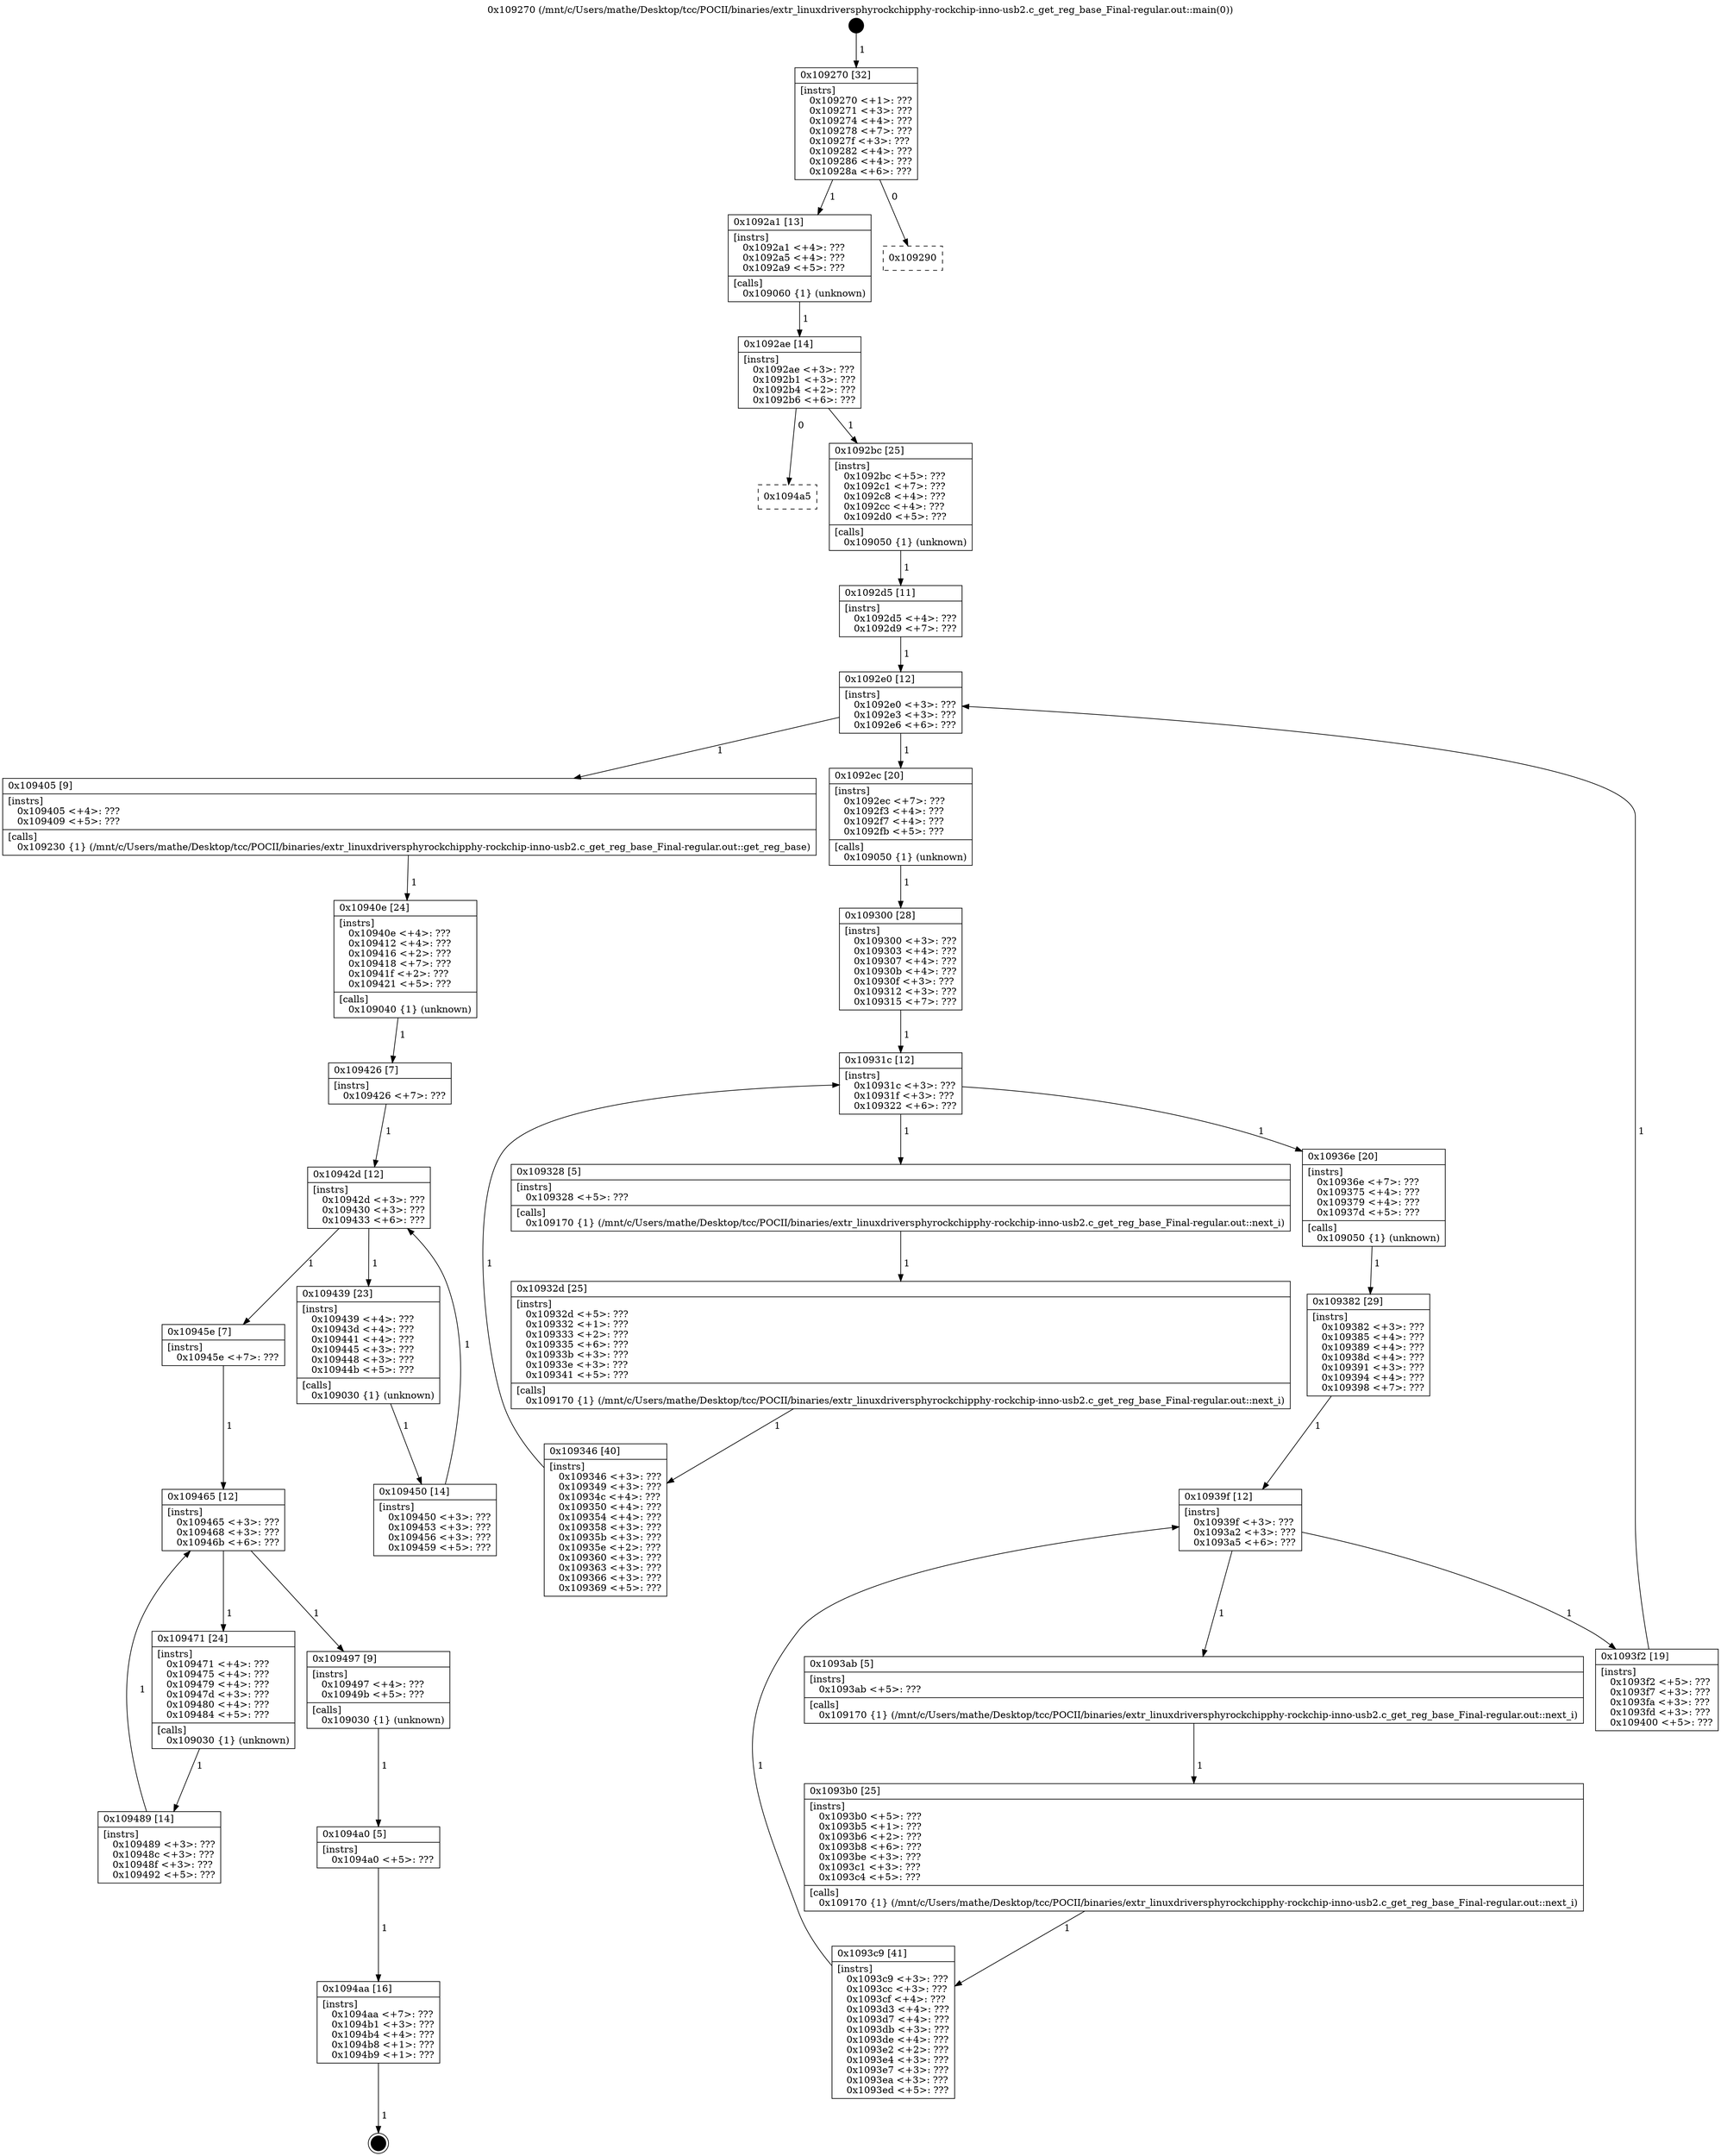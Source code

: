 digraph "0x109270" {
  label = "0x109270 (/mnt/c/Users/mathe/Desktop/tcc/POCII/binaries/extr_linuxdriversphyrockchipphy-rockchip-inno-usb2.c_get_reg_base_Final-regular.out::main(0))"
  labelloc = "t"
  node[shape=record]

  Entry [label="",width=0.3,height=0.3,shape=circle,fillcolor=black,style=filled]
  "0x109270" [label="{
     0x109270 [32]\l
     | [instrs]\l
     &nbsp;&nbsp;0x109270 \<+1\>: ???\l
     &nbsp;&nbsp;0x109271 \<+3\>: ???\l
     &nbsp;&nbsp;0x109274 \<+4\>: ???\l
     &nbsp;&nbsp;0x109278 \<+7\>: ???\l
     &nbsp;&nbsp;0x10927f \<+3\>: ???\l
     &nbsp;&nbsp;0x109282 \<+4\>: ???\l
     &nbsp;&nbsp;0x109286 \<+4\>: ???\l
     &nbsp;&nbsp;0x10928a \<+6\>: ???\l
  }"]
  "0x1092a1" [label="{
     0x1092a1 [13]\l
     | [instrs]\l
     &nbsp;&nbsp;0x1092a1 \<+4\>: ???\l
     &nbsp;&nbsp;0x1092a5 \<+4\>: ???\l
     &nbsp;&nbsp;0x1092a9 \<+5\>: ???\l
     | [calls]\l
     &nbsp;&nbsp;0x109060 \{1\} (unknown)\l
  }"]
  "0x109290" [label="{
     0x109290\l
  }", style=dashed]
  "0x1092ae" [label="{
     0x1092ae [14]\l
     | [instrs]\l
     &nbsp;&nbsp;0x1092ae \<+3\>: ???\l
     &nbsp;&nbsp;0x1092b1 \<+3\>: ???\l
     &nbsp;&nbsp;0x1092b4 \<+2\>: ???\l
     &nbsp;&nbsp;0x1092b6 \<+6\>: ???\l
  }"]
  "0x1094a5" [label="{
     0x1094a5\l
  }", style=dashed]
  "0x1092bc" [label="{
     0x1092bc [25]\l
     | [instrs]\l
     &nbsp;&nbsp;0x1092bc \<+5\>: ???\l
     &nbsp;&nbsp;0x1092c1 \<+7\>: ???\l
     &nbsp;&nbsp;0x1092c8 \<+4\>: ???\l
     &nbsp;&nbsp;0x1092cc \<+4\>: ???\l
     &nbsp;&nbsp;0x1092d0 \<+5\>: ???\l
     | [calls]\l
     &nbsp;&nbsp;0x109050 \{1\} (unknown)\l
  }"]
  Exit [label="",width=0.3,height=0.3,shape=circle,fillcolor=black,style=filled,peripheries=2]
  "0x1092e0" [label="{
     0x1092e0 [12]\l
     | [instrs]\l
     &nbsp;&nbsp;0x1092e0 \<+3\>: ???\l
     &nbsp;&nbsp;0x1092e3 \<+3\>: ???\l
     &nbsp;&nbsp;0x1092e6 \<+6\>: ???\l
  }"]
  "0x109405" [label="{
     0x109405 [9]\l
     | [instrs]\l
     &nbsp;&nbsp;0x109405 \<+4\>: ???\l
     &nbsp;&nbsp;0x109409 \<+5\>: ???\l
     | [calls]\l
     &nbsp;&nbsp;0x109230 \{1\} (/mnt/c/Users/mathe/Desktop/tcc/POCII/binaries/extr_linuxdriversphyrockchipphy-rockchip-inno-usb2.c_get_reg_base_Final-regular.out::get_reg_base)\l
  }"]
  "0x1092ec" [label="{
     0x1092ec [20]\l
     | [instrs]\l
     &nbsp;&nbsp;0x1092ec \<+7\>: ???\l
     &nbsp;&nbsp;0x1092f3 \<+4\>: ???\l
     &nbsp;&nbsp;0x1092f7 \<+4\>: ???\l
     &nbsp;&nbsp;0x1092fb \<+5\>: ???\l
     | [calls]\l
     &nbsp;&nbsp;0x109050 \{1\} (unknown)\l
  }"]
  "0x10931c" [label="{
     0x10931c [12]\l
     | [instrs]\l
     &nbsp;&nbsp;0x10931c \<+3\>: ???\l
     &nbsp;&nbsp;0x10931f \<+3\>: ???\l
     &nbsp;&nbsp;0x109322 \<+6\>: ???\l
  }"]
  "0x10936e" [label="{
     0x10936e [20]\l
     | [instrs]\l
     &nbsp;&nbsp;0x10936e \<+7\>: ???\l
     &nbsp;&nbsp;0x109375 \<+4\>: ???\l
     &nbsp;&nbsp;0x109379 \<+4\>: ???\l
     &nbsp;&nbsp;0x10937d \<+5\>: ???\l
     | [calls]\l
     &nbsp;&nbsp;0x109050 \{1\} (unknown)\l
  }"]
  "0x109328" [label="{
     0x109328 [5]\l
     | [instrs]\l
     &nbsp;&nbsp;0x109328 \<+5\>: ???\l
     | [calls]\l
     &nbsp;&nbsp;0x109170 \{1\} (/mnt/c/Users/mathe/Desktop/tcc/POCII/binaries/extr_linuxdriversphyrockchipphy-rockchip-inno-usb2.c_get_reg_base_Final-regular.out::next_i)\l
  }"]
  "0x10932d" [label="{
     0x10932d [25]\l
     | [instrs]\l
     &nbsp;&nbsp;0x10932d \<+5\>: ???\l
     &nbsp;&nbsp;0x109332 \<+1\>: ???\l
     &nbsp;&nbsp;0x109333 \<+2\>: ???\l
     &nbsp;&nbsp;0x109335 \<+6\>: ???\l
     &nbsp;&nbsp;0x10933b \<+3\>: ???\l
     &nbsp;&nbsp;0x10933e \<+3\>: ???\l
     &nbsp;&nbsp;0x109341 \<+5\>: ???\l
     | [calls]\l
     &nbsp;&nbsp;0x109170 \{1\} (/mnt/c/Users/mathe/Desktop/tcc/POCII/binaries/extr_linuxdriversphyrockchipphy-rockchip-inno-usb2.c_get_reg_base_Final-regular.out::next_i)\l
  }"]
  "0x109346" [label="{
     0x109346 [40]\l
     | [instrs]\l
     &nbsp;&nbsp;0x109346 \<+3\>: ???\l
     &nbsp;&nbsp;0x109349 \<+3\>: ???\l
     &nbsp;&nbsp;0x10934c \<+4\>: ???\l
     &nbsp;&nbsp;0x109350 \<+4\>: ???\l
     &nbsp;&nbsp;0x109354 \<+4\>: ???\l
     &nbsp;&nbsp;0x109358 \<+3\>: ???\l
     &nbsp;&nbsp;0x10935b \<+3\>: ???\l
     &nbsp;&nbsp;0x10935e \<+2\>: ???\l
     &nbsp;&nbsp;0x109360 \<+3\>: ???\l
     &nbsp;&nbsp;0x109363 \<+3\>: ???\l
     &nbsp;&nbsp;0x109366 \<+3\>: ???\l
     &nbsp;&nbsp;0x109369 \<+5\>: ???\l
  }"]
  "0x109300" [label="{
     0x109300 [28]\l
     | [instrs]\l
     &nbsp;&nbsp;0x109300 \<+3\>: ???\l
     &nbsp;&nbsp;0x109303 \<+4\>: ???\l
     &nbsp;&nbsp;0x109307 \<+4\>: ???\l
     &nbsp;&nbsp;0x10930b \<+4\>: ???\l
     &nbsp;&nbsp;0x10930f \<+3\>: ???\l
     &nbsp;&nbsp;0x109312 \<+3\>: ???\l
     &nbsp;&nbsp;0x109315 \<+7\>: ???\l
  }"]
  "0x10939f" [label="{
     0x10939f [12]\l
     | [instrs]\l
     &nbsp;&nbsp;0x10939f \<+3\>: ???\l
     &nbsp;&nbsp;0x1093a2 \<+3\>: ???\l
     &nbsp;&nbsp;0x1093a5 \<+6\>: ???\l
  }"]
  "0x1093f2" [label="{
     0x1093f2 [19]\l
     | [instrs]\l
     &nbsp;&nbsp;0x1093f2 \<+5\>: ???\l
     &nbsp;&nbsp;0x1093f7 \<+3\>: ???\l
     &nbsp;&nbsp;0x1093fa \<+3\>: ???\l
     &nbsp;&nbsp;0x1093fd \<+3\>: ???\l
     &nbsp;&nbsp;0x109400 \<+5\>: ???\l
  }"]
  "0x1093ab" [label="{
     0x1093ab [5]\l
     | [instrs]\l
     &nbsp;&nbsp;0x1093ab \<+5\>: ???\l
     | [calls]\l
     &nbsp;&nbsp;0x109170 \{1\} (/mnt/c/Users/mathe/Desktop/tcc/POCII/binaries/extr_linuxdriversphyrockchipphy-rockchip-inno-usb2.c_get_reg_base_Final-regular.out::next_i)\l
  }"]
  "0x1093b0" [label="{
     0x1093b0 [25]\l
     | [instrs]\l
     &nbsp;&nbsp;0x1093b0 \<+5\>: ???\l
     &nbsp;&nbsp;0x1093b5 \<+1\>: ???\l
     &nbsp;&nbsp;0x1093b6 \<+2\>: ???\l
     &nbsp;&nbsp;0x1093b8 \<+6\>: ???\l
     &nbsp;&nbsp;0x1093be \<+3\>: ???\l
     &nbsp;&nbsp;0x1093c1 \<+3\>: ???\l
     &nbsp;&nbsp;0x1093c4 \<+5\>: ???\l
     | [calls]\l
     &nbsp;&nbsp;0x109170 \{1\} (/mnt/c/Users/mathe/Desktop/tcc/POCII/binaries/extr_linuxdriversphyrockchipphy-rockchip-inno-usb2.c_get_reg_base_Final-regular.out::next_i)\l
  }"]
  "0x1093c9" [label="{
     0x1093c9 [41]\l
     | [instrs]\l
     &nbsp;&nbsp;0x1093c9 \<+3\>: ???\l
     &nbsp;&nbsp;0x1093cc \<+3\>: ???\l
     &nbsp;&nbsp;0x1093cf \<+4\>: ???\l
     &nbsp;&nbsp;0x1093d3 \<+4\>: ???\l
     &nbsp;&nbsp;0x1093d7 \<+4\>: ???\l
     &nbsp;&nbsp;0x1093db \<+3\>: ???\l
     &nbsp;&nbsp;0x1093de \<+4\>: ???\l
     &nbsp;&nbsp;0x1093e2 \<+2\>: ???\l
     &nbsp;&nbsp;0x1093e4 \<+3\>: ???\l
     &nbsp;&nbsp;0x1093e7 \<+3\>: ???\l
     &nbsp;&nbsp;0x1093ea \<+3\>: ???\l
     &nbsp;&nbsp;0x1093ed \<+5\>: ???\l
  }"]
  "0x109382" [label="{
     0x109382 [29]\l
     | [instrs]\l
     &nbsp;&nbsp;0x109382 \<+3\>: ???\l
     &nbsp;&nbsp;0x109385 \<+4\>: ???\l
     &nbsp;&nbsp;0x109389 \<+4\>: ???\l
     &nbsp;&nbsp;0x10938d \<+4\>: ???\l
     &nbsp;&nbsp;0x109391 \<+3\>: ???\l
     &nbsp;&nbsp;0x109394 \<+4\>: ???\l
     &nbsp;&nbsp;0x109398 \<+7\>: ???\l
  }"]
  "0x1094aa" [label="{
     0x1094aa [16]\l
     | [instrs]\l
     &nbsp;&nbsp;0x1094aa \<+7\>: ???\l
     &nbsp;&nbsp;0x1094b1 \<+3\>: ???\l
     &nbsp;&nbsp;0x1094b4 \<+4\>: ???\l
     &nbsp;&nbsp;0x1094b8 \<+1\>: ???\l
     &nbsp;&nbsp;0x1094b9 \<+1\>: ???\l
  }"]
  "0x1092d5" [label="{
     0x1092d5 [11]\l
     | [instrs]\l
     &nbsp;&nbsp;0x1092d5 \<+4\>: ???\l
     &nbsp;&nbsp;0x1092d9 \<+7\>: ???\l
  }"]
  "0x10940e" [label="{
     0x10940e [24]\l
     | [instrs]\l
     &nbsp;&nbsp;0x10940e \<+4\>: ???\l
     &nbsp;&nbsp;0x109412 \<+4\>: ???\l
     &nbsp;&nbsp;0x109416 \<+2\>: ???\l
     &nbsp;&nbsp;0x109418 \<+7\>: ???\l
     &nbsp;&nbsp;0x10941f \<+2\>: ???\l
     &nbsp;&nbsp;0x109421 \<+5\>: ???\l
     | [calls]\l
     &nbsp;&nbsp;0x109040 \{1\} (unknown)\l
  }"]
  "0x10942d" [label="{
     0x10942d [12]\l
     | [instrs]\l
     &nbsp;&nbsp;0x10942d \<+3\>: ???\l
     &nbsp;&nbsp;0x109430 \<+3\>: ???\l
     &nbsp;&nbsp;0x109433 \<+6\>: ???\l
  }"]
  "0x109465" [label="{
     0x109465 [12]\l
     | [instrs]\l
     &nbsp;&nbsp;0x109465 \<+3\>: ???\l
     &nbsp;&nbsp;0x109468 \<+3\>: ???\l
     &nbsp;&nbsp;0x10946b \<+6\>: ???\l
  }"]
  "0x109439" [label="{
     0x109439 [23]\l
     | [instrs]\l
     &nbsp;&nbsp;0x109439 \<+4\>: ???\l
     &nbsp;&nbsp;0x10943d \<+4\>: ???\l
     &nbsp;&nbsp;0x109441 \<+4\>: ???\l
     &nbsp;&nbsp;0x109445 \<+3\>: ???\l
     &nbsp;&nbsp;0x109448 \<+3\>: ???\l
     &nbsp;&nbsp;0x10944b \<+5\>: ???\l
     | [calls]\l
     &nbsp;&nbsp;0x109030 \{1\} (unknown)\l
  }"]
  "0x109450" [label="{
     0x109450 [14]\l
     | [instrs]\l
     &nbsp;&nbsp;0x109450 \<+3\>: ???\l
     &nbsp;&nbsp;0x109453 \<+3\>: ???\l
     &nbsp;&nbsp;0x109456 \<+3\>: ???\l
     &nbsp;&nbsp;0x109459 \<+5\>: ???\l
  }"]
  "0x109426" [label="{
     0x109426 [7]\l
     | [instrs]\l
     &nbsp;&nbsp;0x109426 \<+7\>: ???\l
  }"]
  "0x109497" [label="{
     0x109497 [9]\l
     | [instrs]\l
     &nbsp;&nbsp;0x109497 \<+4\>: ???\l
     &nbsp;&nbsp;0x10949b \<+5\>: ???\l
     | [calls]\l
     &nbsp;&nbsp;0x109030 \{1\} (unknown)\l
  }"]
  "0x109471" [label="{
     0x109471 [24]\l
     | [instrs]\l
     &nbsp;&nbsp;0x109471 \<+4\>: ???\l
     &nbsp;&nbsp;0x109475 \<+4\>: ???\l
     &nbsp;&nbsp;0x109479 \<+4\>: ???\l
     &nbsp;&nbsp;0x10947d \<+3\>: ???\l
     &nbsp;&nbsp;0x109480 \<+4\>: ???\l
     &nbsp;&nbsp;0x109484 \<+5\>: ???\l
     | [calls]\l
     &nbsp;&nbsp;0x109030 \{1\} (unknown)\l
  }"]
  "0x109489" [label="{
     0x109489 [14]\l
     | [instrs]\l
     &nbsp;&nbsp;0x109489 \<+3\>: ???\l
     &nbsp;&nbsp;0x10948c \<+3\>: ???\l
     &nbsp;&nbsp;0x10948f \<+3\>: ???\l
     &nbsp;&nbsp;0x109492 \<+5\>: ???\l
  }"]
  "0x10945e" [label="{
     0x10945e [7]\l
     | [instrs]\l
     &nbsp;&nbsp;0x10945e \<+7\>: ???\l
  }"]
  "0x1094a0" [label="{
     0x1094a0 [5]\l
     | [instrs]\l
     &nbsp;&nbsp;0x1094a0 \<+5\>: ???\l
  }"]
  Entry -> "0x109270" [label=" 1"]
  "0x109270" -> "0x1092a1" [label=" 1"]
  "0x109270" -> "0x109290" [label=" 0"]
  "0x1092a1" -> "0x1092ae" [label=" 1"]
  "0x1092ae" -> "0x1094a5" [label=" 0"]
  "0x1092ae" -> "0x1092bc" [label=" 1"]
  "0x1094aa" -> Exit [label=" 1"]
  "0x1092bc" -> "0x1092d5" [label=" 1"]
  "0x1092e0" -> "0x109405" [label=" 1"]
  "0x1092e0" -> "0x1092ec" [label=" 1"]
  "0x1092ec" -> "0x109300" [label=" 1"]
  "0x10931c" -> "0x10936e" [label=" 1"]
  "0x10931c" -> "0x109328" [label=" 1"]
  "0x109328" -> "0x10932d" [label=" 1"]
  "0x10932d" -> "0x109346" [label=" 1"]
  "0x109300" -> "0x10931c" [label=" 1"]
  "0x109346" -> "0x10931c" [label=" 1"]
  "0x10936e" -> "0x109382" [label=" 1"]
  "0x10939f" -> "0x1093f2" [label=" 1"]
  "0x10939f" -> "0x1093ab" [label=" 1"]
  "0x1093ab" -> "0x1093b0" [label=" 1"]
  "0x1093b0" -> "0x1093c9" [label=" 1"]
  "0x109382" -> "0x10939f" [label=" 1"]
  "0x1093c9" -> "0x10939f" [label=" 1"]
  "0x1094a0" -> "0x1094aa" [label=" 1"]
  "0x1092d5" -> "0x1092e0" [label=" 1"]
  "0x1093f2" -> "0x1092e0" [label=" 1"]
  "0x109405" -> "0x10940e" [label=" 1"]
  "0x10940e" -> "0x109426" [label=" 1"]
  "0x10942d" -> "0x10945e" [label=" 1"]
  "0x10942d" -> "0x109439" [label=" 1"]
  "0x109439" -> "0x109450" [label=" 1"]
  "0x109426" -> "0x10942d" [label=" 1"]
  "0x109450" -> "0x10942d" [label=" 1"]
  "0x109465" -> "0x109497" [label=" 1"]
  "0x109465" -> "0x109471" [label=" 1"]
  "0x109471" -> "0x109489" [label=" 1"]
  "0x10945e" -> "0x109465" [label=" 1"]
  "0x109489" -> "0x109465" [label=" 1"]
  "0x109497" -> "0x1094a0" [label=" 1"]
}
